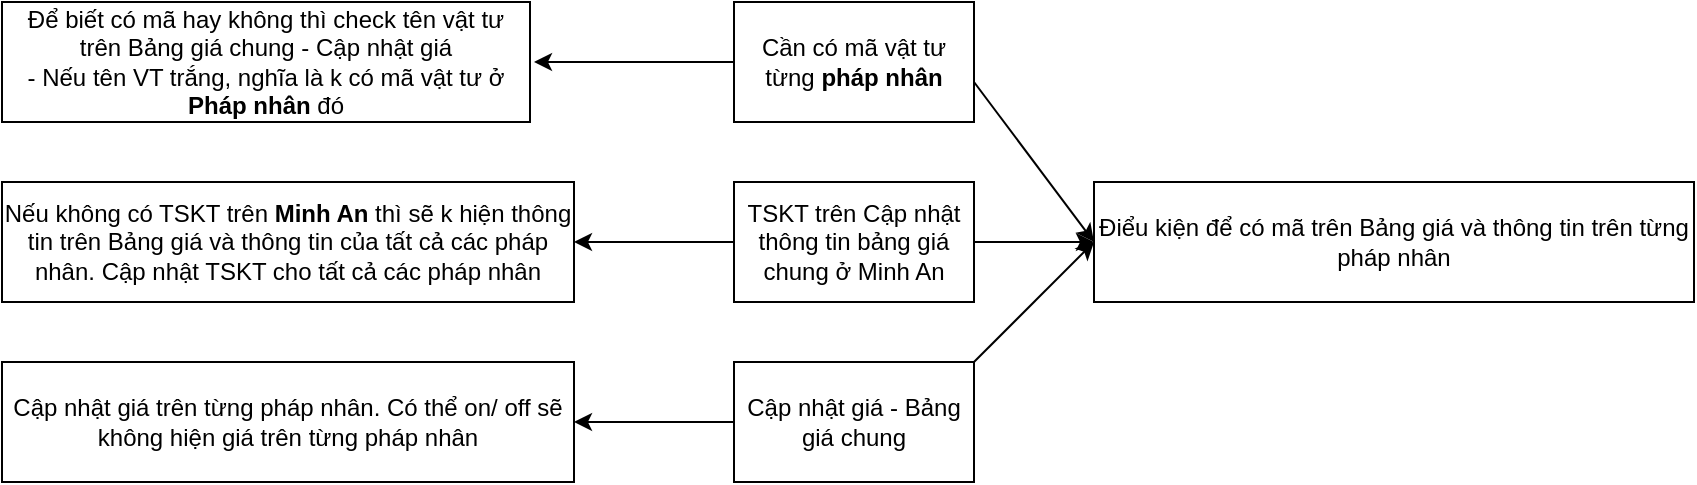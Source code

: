 <mxfile version="25.0.3">
  <diagram name="Page-1" id="71SXkyPM9CVROoZCcq3N">
    <mxGraphModel dx="1674" dy="746" grid="1" gridSize="10" guides="1" tooltips="1" connect="1" arrows="1" fold="1" page="1" pageScale="1" pageWidth="850" pageHeight="1100" math="0" shadow="0">
      <root>
        <mxCell id="0" />
        <mxCell id="1" parent="0" />
        <mxCell id="VL5r8Yke_GIIwAKSGpIA-1" value="&lt;div&gt;Điểu kiện để có mã trên Bảng giá và thông tin trên từng pháp nhân&lt;/div&gt;" style="rounded=0;whiteSpace=wrap;html=1;" vertex="1" parent="1">
          <mxGeometry x="546" y="210" width="300" height="60" as="geometry" />
        </mxCell>
        <mxCell id="VL5r8Yke_GIIwAKSGpIA-7" value="" style="edgeStyle=orthogonalEdgeStyle;rounded=0;orthogonalLoop=1;jettySize=auto;html=1;" edge="1" parent="1" source="VL5r8Yke_GIIwAKSGpIA-2">
          <mxGeometry relative="1" as="geometry">
            <mxPoint x="546" y="240" as="targetPoint" />
          </mxGeometry>
        </mxCell>
        <mxCell id="VL5r8Yke_GIIwAKSGpIA-13" value="" style="edgeStyle=orthogonalEdgeStyle;rounded=0;orthogonalLoop=1;jettySize=auto;html=1;" edge="1" parent="1" source="VL5r8Yke_GIIwAKSGpIA-2" target="VL5r8Yke_GIIwAKSGpIA-12">
          <mxGeometry relative="1" as="geometry" />
        </mxCell>
        <mxCell id="VL5r8Yke_GIIwAKSGpIA-2" value="&lt;div&gt;TSKT trên Cập nhật thông tin bảng giá chung ở Minh An&lt;/div&gt;" style="rounded=0;whiteSpace=wrap;html=1;" vertex="1" parent="1">
          <mxGeometry x="366" y="210" width="120" height="60" as="geometry" />
        </mxCell>
        <mxCell id="VL5r8Yke_GIIwAKSGpIA-16" value="" style="edgeStyle=orthogonalEdgeStyle;rounded=0;orthogonalLoop=1;jettySize=auto;html=1;" edge="1" parent="1" source="VL5r8Yke_GIIwAKSGpIA-3" target="VL5r8Yke_GIIwAKSGpIA-14">
          <mxGeometry relative="1" as="geometry" />
        </mxCell>
        <mxCell id="VL5r8Yke_GIIwAKSGpIA-3" value="&lt;div&gt;Cập nhật giá - Bảng giá chung&lt;/div&gt;" style="rounded=0;whiteSpace=wrap;html=1;" vertex="1" parent="1">
          <mxGeometry x="366" y="300" width="120" height="60" as="geometry" />
        </mxCell>
        <mxCell id="VL5r8Yke_GIIwAKSGpIA-9" value="" style="edgeStyle=orthogonalEdgeStyle;rounded=0;orthogonalLoop=1;jettySize=auto;html=1;" edge="1" parent="1" source="VL5r8Yke_GIIwAKSGpIA-4">
          <mxGeometry relative="1" as="geometry">
            <mxPoint x="266" y="150" as="targetPoint" />
          </mxGeometry>
        </mxCell>
        <mxCell id="VL5r8Yke_GIIwAKSGpIA-4" value="&lt;div&gt;Cần có mã vật tư từng &lt;b&gt;pháp nhân&lt;/b&gt;&lt;/div&gt;" style="rounded=0;whiteSpace=wrap;html=1;" vertex="1" parent="1">
          <mxGeometry x="366" y="120" width="120" height="60" as="geometry" />
        </mxCell>
        <mxCell id="VL5r8Yke_GIIwAKSGpIA-5" value="" style="endArrow=classic;html=1;rounded=0;entryX=0;entryY=0.5;entryDx=0;entryDy=0;" edge="1" parent="1">
          <mxGeometry width="50" height="50" relative="1" as="geometry">
            <mxPoint x="486" y="300" as="sourcePoint" />
            <mxPoint x="546" y="240" as="targetPoint" />
          </mxGeometry>
        </mxCell>
        <mxCell id="VL5r8Yke_GIIwAKSGpIA-6" value="" style="endArrow=classic;html=1;rounded=0;entryX=0;entryY=0.5;entryDx=0;entryDy=0;" edge="1" parent="1">
          <mxGeometry width="50" height="50" relative="1" as="geometry">
            <mxPoint x="486" y="160" as="sourcePoint" />
            <mxPoint x="546" y="240" as="targetPoint" />
          </mxGeometry>
        </mxCell>
        <mxCell id="VL5r8Yke_GIIwAKSGpIA-10" value="&lt;div&gt;Để biết có mã hay không thì check tên vật tư trên Bảng giá chung - Cập nhật giá&lt;br&gt;- Nếu tên VT trắng, nghĩa là k có mã vật tư ở &lt;b&gt;Pháp nhân &lt;/b&gt;đó&lt;/div&gt;" style="rounded=0;whiteSpace=wrap;html=1;" vertex="1" parent="1">
          <mxGeometry y="120" width="264" height="60" as="geometry" />
        </mxCell>
        <mxCell id="VL5r8Yke_GIIwAKSGpIA-12" value="&lt;div&gt;Nếu không có TSKT trên &lt;b&gt;Minh An&lt;/b&gt; thì sẽ k hiện thông tin trên Bảng giá và thông tin của tất cả các pháp nhân. Cập nhật TSKT cho tất cả các pháp nhân&lt;/div&gt;" style="rounded=0;whiteSpace=wrap;html=1;" vertex="1" parent="1">
          <mxGeometry y="210" width="286" height="60" as="geometry" />
        </mxCell>
        <mxCell id="VL5r8Yke_GIIwAKSGpIA-14" value="&lt;div&gt;Cập nhật giá trên từng pháp nhân. Có thể on/ off sẽ không hiện giá trên từng pháp nhân&lt;/div&gt;" style="rounded=0;whiteSpace=wrap;html=1;" vertex="1" parent="1">
          <mxGeometry y="300" width="286" height="60" as="geometry" />
        </mxCell>
      </root>
    </mxGraphModel>
  </diagram>
</mxfile>

